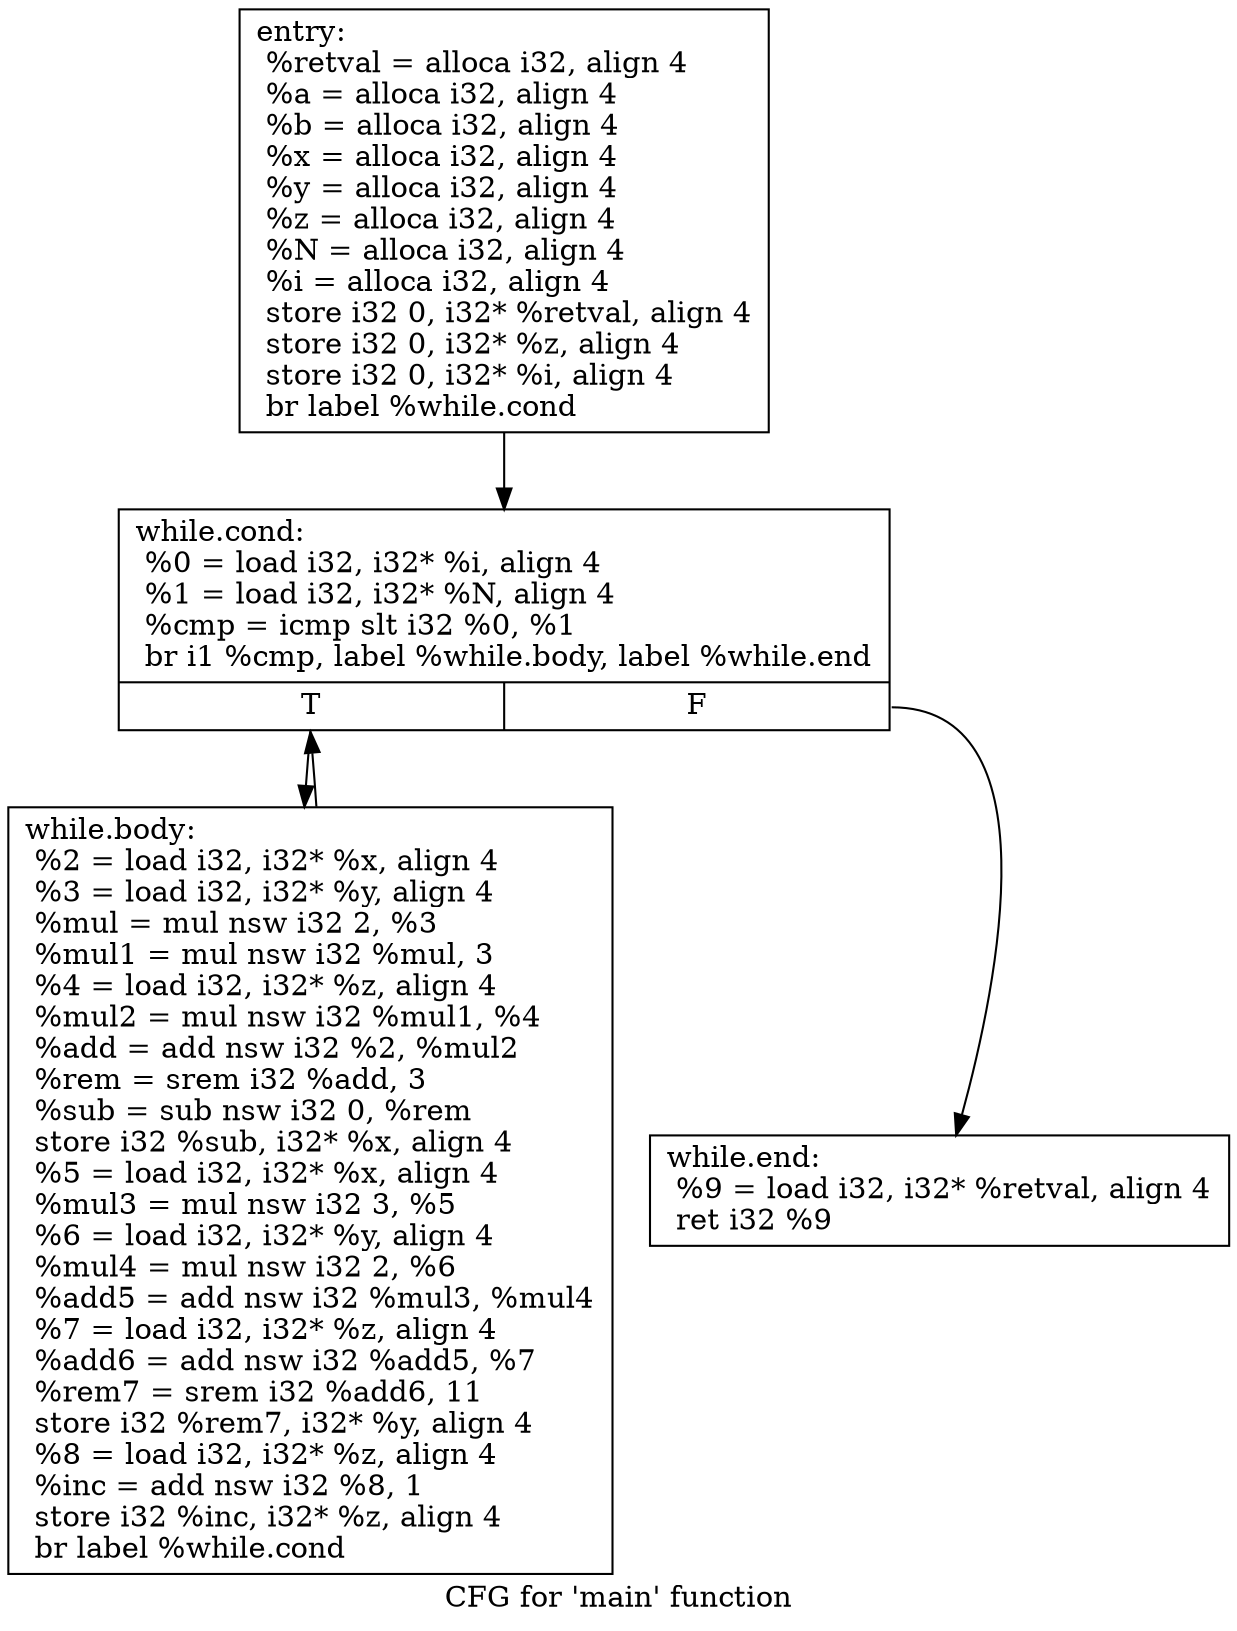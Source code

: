 digraph "CFG for 'main' function" {
	label="CFG for 'main' function";

	Node0x560a35563a00 [shape=record,label="{entry:\l  %retval = alloca i32, align 4\l  %a = alloca i32, align 4\l  %b = alloca i32, align 4\l  %x = alloca i32, align 4\l  %y = alloca i32, align 4\l  %z = alloca i32, align 4\l  %N = alloca i32, align 4\l  %i = alloca i32, align 4\l  store i32 0, i32* %retval, align 4\l  store i32 0, i32* %z, align 4\l  store i32 0, i32* %i, align 4\l  br label %while.cond\l}"];
	Node0x560a35563a00 -> Node0x560a35564720;
	Node0x560a35564720 [shape=record,label="{while.cond:                                       \l  %0 = load i32, i32* %i, align 4\l  %1 = load i32, i32* %N, align 4\l  %cmp = icmp slt i32 %0, %1\l  br i1 %cmp, label %while.body, label %while.end\l|{<s0>T|<s1>F}}"];
	Node0x560a35564720:s0 -> Node0x560a35564970;
	Node0x560a35564720:s1 -> Node0x560a35564a50;
	Node0x560a35564970 [shape=record,label="{while.body:                                       \l  %2 = load i32, i32* %x, align 4\l  %3 = load i32, i32* %y, align 4\l  %mul = mul nsw i32 2, %3\l  %mul1 = mul nsw i32 %mul, 3\l  %4 = load i32, i32* %z, align 4\l  %mul2 = mul nsw i32 %mul1, %4\l  %add = add nsw i32 %2, %mul2\l  %rem = srem i32 %add, 3\l  %sub = sub nsw i32 0, %rem\l  store i32 %sub, i32* %x, align 4\l  %5 = load i32, i32* %x, align 4\l  %mul3 = mul nsw i32 3, %5\l  %6 = load i32, i32* %y, align 4\l  %mul4 = mul nsw i32 2, %6\l  %add5 = add nsw i32 %mul3, %mul4\l  %7 = load i32, i32* %z, align 4\l  %add6 = add nsw i32 %add5, %7\l  %rem7 = srem i32 %add6, 11\l  store i32 %rem7, i32* %y, align 4\l  %8 = load i32, i32* %z, align 4\l  %inc = add nsw i32 %8, 1\l  store i32 %inc, i32* %z, align 4\l  br label %while.cond\l}"];
	Node0x560a35564970 -> Node0x560a35564720;
	Node0x560a35564a50 [shape=record,label="{while.end:                                        \l  %9 = load i32, i32* %retval, align 4\l  ret i32 %9\l}"];
}
